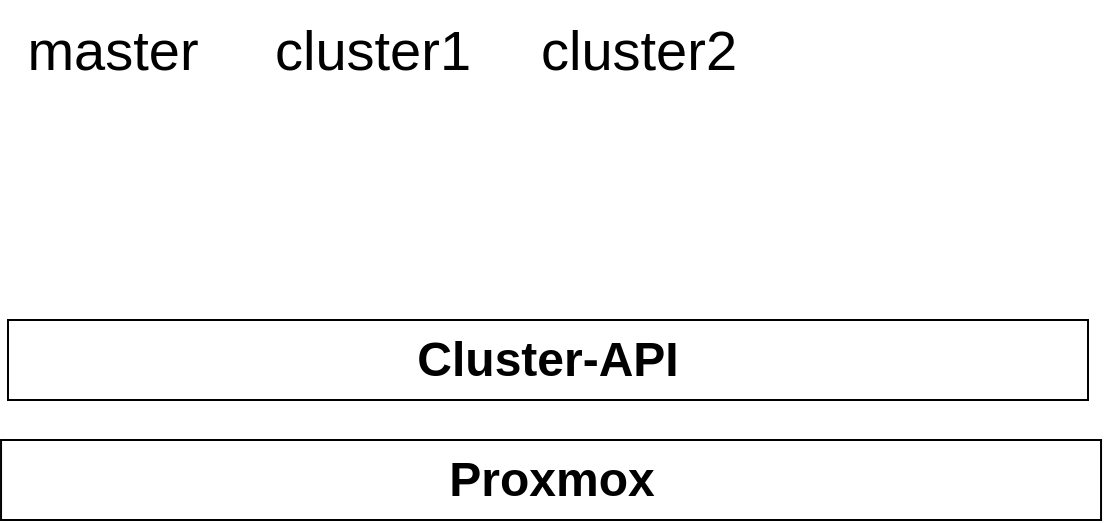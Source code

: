 <mxfile version="24.7.6">
  <diagram id="6a731a19-8d31-9384-78a2-239565b7b9f0" name="Page-1">
    <mxGraphModel dx="2040" dy="1293" grid="1" gridSize="10" guides="1" tooltips="1" connect="1" arrows="1" fold="1" page="1" pageScale="1" pageWidth="827" pageHeight="1169" background="none" math="0" shadow="0">
      <root>
        <mxCell id="0" />
        <mxCell id="1" parent="0" />
        <mxCell id="gv_nPKIk_8mZTtlqXIay-1" value="&lt;font style=&quot;font-size: 24px;&quot;&gt;&lt;b&gt;Proxmox&lt;/b&gt;&lt;/font&gt;" style="rounded=0;whiteSpace=wrap;html=1;" vertex="1" parent="1">
          <mxGeometry x="136.52" y="490" width="550" height="40" as="geometry" />
        </mxCell>
        <mxCell id="gv_nPKIk_8mZTtlqXIay-2" value="" style="shape=image;verticalLabelPosition=bottom;labelBackgroundColor=default;verticalAlign=top;aspect=fixed;imageAspect=0;image=https://miro.medium.com/v2/resize:fit:1055/1*SVwXAfwH45iB5RLcwmS93g.png;" vertex="1" parent="1">
          <mxGeometry x="140" y="320" width="103.03" height="100" as="geometry" />
        </mxCell>
        <mxCell id="gv_nPKIk_8mZTtlqXIay-3" value="" style="shape=image;verticalLabelPosition=bottom;labelBackgroundColor=default;verticalAlign=top;aspect=fixed;imageAspect=0;image=https://miro.medium.com/v2/resize:fit:1055/1*SVwXAfwH45iB5RLcwmS93g.png;" vertex="1" parent="1">
          <mxGeometry x="270" y="320" width="103.03" height="100" as="geometry" />
        </mxCell>
        <mxCell id="gv_nPKIk_8mZTtlqXIay-4" value="" style="shape=image;verticalLabelPosition=bottom;labelBackgroundColor=default;verticalAlign=top;aspect=fixed;imageAspect=0;image=https://miro.medium.com/v2/resize:fit:1055/1*SVwXAfwH45iB5RLcwmS93g.png;" vertex="1" parent="1">
          <mxGeometry x="390" y="320" width="103.03" height="100" as="geometry" />
        </mxCell>
        <mxCell id="gv_nPKIk_8mZTtlqXIay-5" value="master" style="text;html=1;align=center;verticalAlign=middle;resizable=0;points=[];autosize=1;strokeColor=none;fillColor=none;fontSize=28;" vertex="1" parent="1">
          <mxGeometry x="136.52" y="270" width="110" height="50" as="geometry" />
        </mxCell>
        <mxCell id="gv_nPKIk_8mZTtlqXIay-6" value="cluster1" style="text;html=1;align=center;verticalAlign=middle;resizable=0;points=[];autosize=1;strokeColor=none;fillColor=none;fontSize=28;" vertex="1" parent="1">
          <mxGeometry x="261.52" y="270" width="120" height="50" as="geometry" />
        </mxCell>
        <mxCell id="gv_nPKIk_8mZTtlqXIay-7" value="cluster2" style="text;html=1;align=center;verticalAlign=middle;resizable=0;points=[];autosize=1;strokeColor=none;fillColor=none;fontSize=28;" vertex="1" parent="1">
          <mxGeometry x="395" y="270" width="120" height="50" as="geometry" />
        </mxCell>
        <mxCell id="gv_nPKIk_8mZTtlqXIay-8" value="&lt;font style=&quot;font-size: 24px;&quot;&gt;&lt;b&gt;Cluster-API&lt;/b&gt;&lt;/font&gt;" style="rounded=0;whiteSpace=wrap;html=1;" vertex="1" parent="1">
          <mxGeometry x="140" y="430" width="540" height="40" as="geometry" />
        </mxCell>
      </root>
    </mxGraphModel>
  </diagram>
</mxfile>
